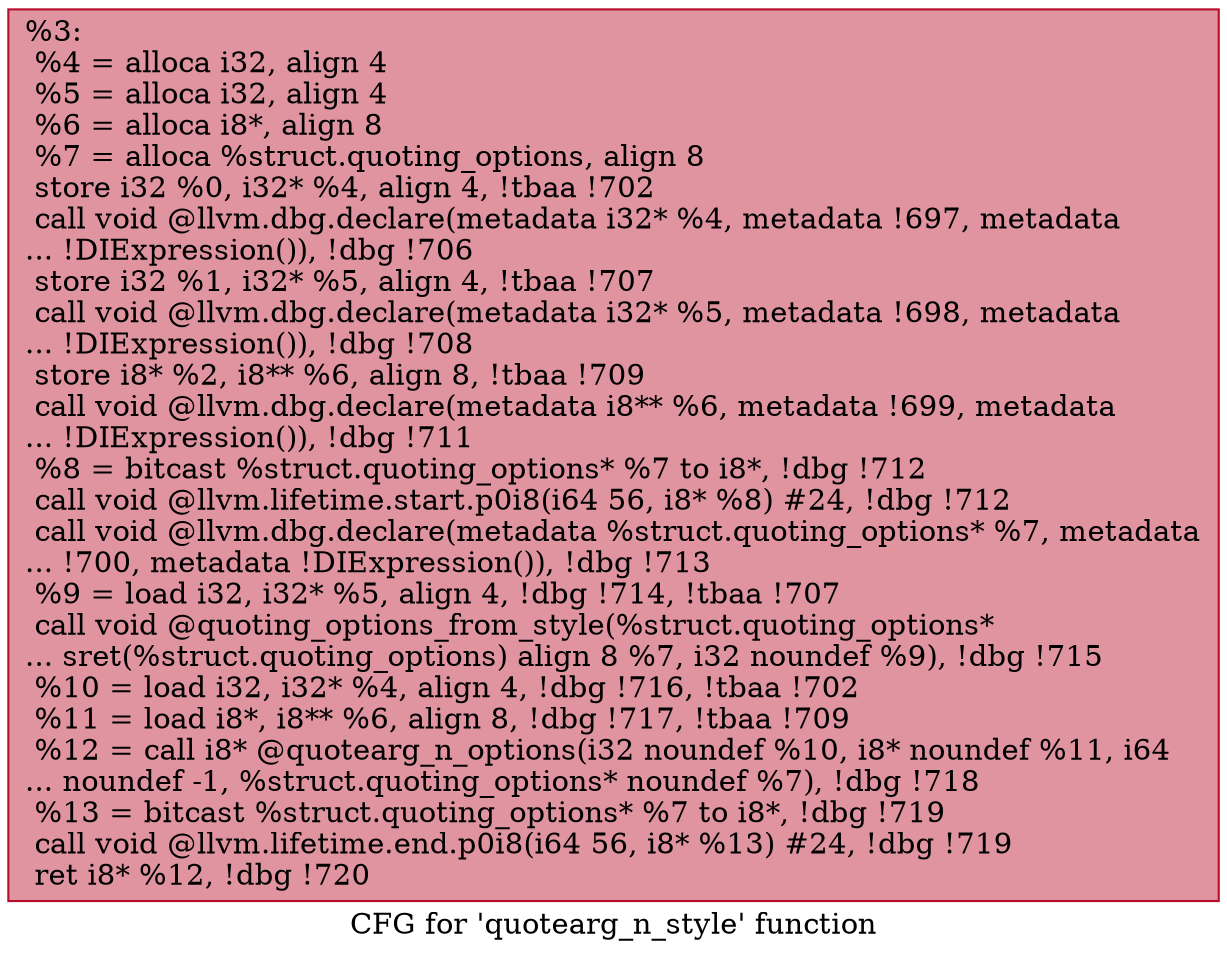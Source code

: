 digraph "CFG for 'quotearg_n_style' function" {
	label="CFG for 'quotearg_n_style' function";

	Node0xac1bb0 [shape=record,color="#b70d28ff", style=filled, fillcolor="#b70d2870",label="{%3:\l  %4 = alloca i32, align 4\l  %5 = alloca i32, align 4\l  %6 = alloca i8*, align 8\l  %7 = alloca %struct.quoting_options, align 8\l  store i32 %0, i32* %4, align 4, !tbaa !702\l  call void @llvm.dbg.declare(metadata i32* %4, metadata !697, metadata\l... !DIExpression()), !dbg !706\l  store i32 %1, i32* %5, align 4, !tbaa !707\l  call void @llvm.dbg.declare(metadata i32* %5, metadata !698, metadata\l... !DIExpression()), !dbg !708\l  store i8* %2, i8** %6, align 8, !tbaa !709\l  call void @llvm.dbg.declare(metadata i8** %6, metadata !699, metadata\l... !DIExpression()), !dbg !711\l  %8 = bitcast %struct.quoting_options* %7 to i8*, !dbg !712\l  call void @llvm.lifetime.start.p0i8(i64 56, i8* %8) #24, !dbg !712\l  call void @llvm.dbg.declare(metadata %struct.quoting_options* %7, metadata\l... !700, metadata !DIExpression()), !dbg !713\l  %9 = load i32, i32* %5, align 4, !dbg !714, !tbaa !707\l  call void @quoting_options_from_style(%struct.quoting_options*\l... sret(%struct.quoting_options) align 8 %7, i32 noundef %9), !dbg !715\l  %10 = load i32, i32* %4, align 4, !dbg !716, !tbaa !702\l  %11 = load i8*, i8** %6, align 8, !dbg !717, !tbaa !709\l  %12 = call i8* @quotearg_n_options(i32 noundef %10, i8* noundef %11, i64\l... noundef -1, %struct.quoting_options* noundef %7), !dbg !718\l  %13 = bitcast %struct.quoting_options* %7 to i8*, !dbg !719\l  call void @llvm.lifetime.end.p0i8(i64 56, i8* %13) #24, !dbg !719\l  ret i8* %12, !dbg !720\l}"];
}
